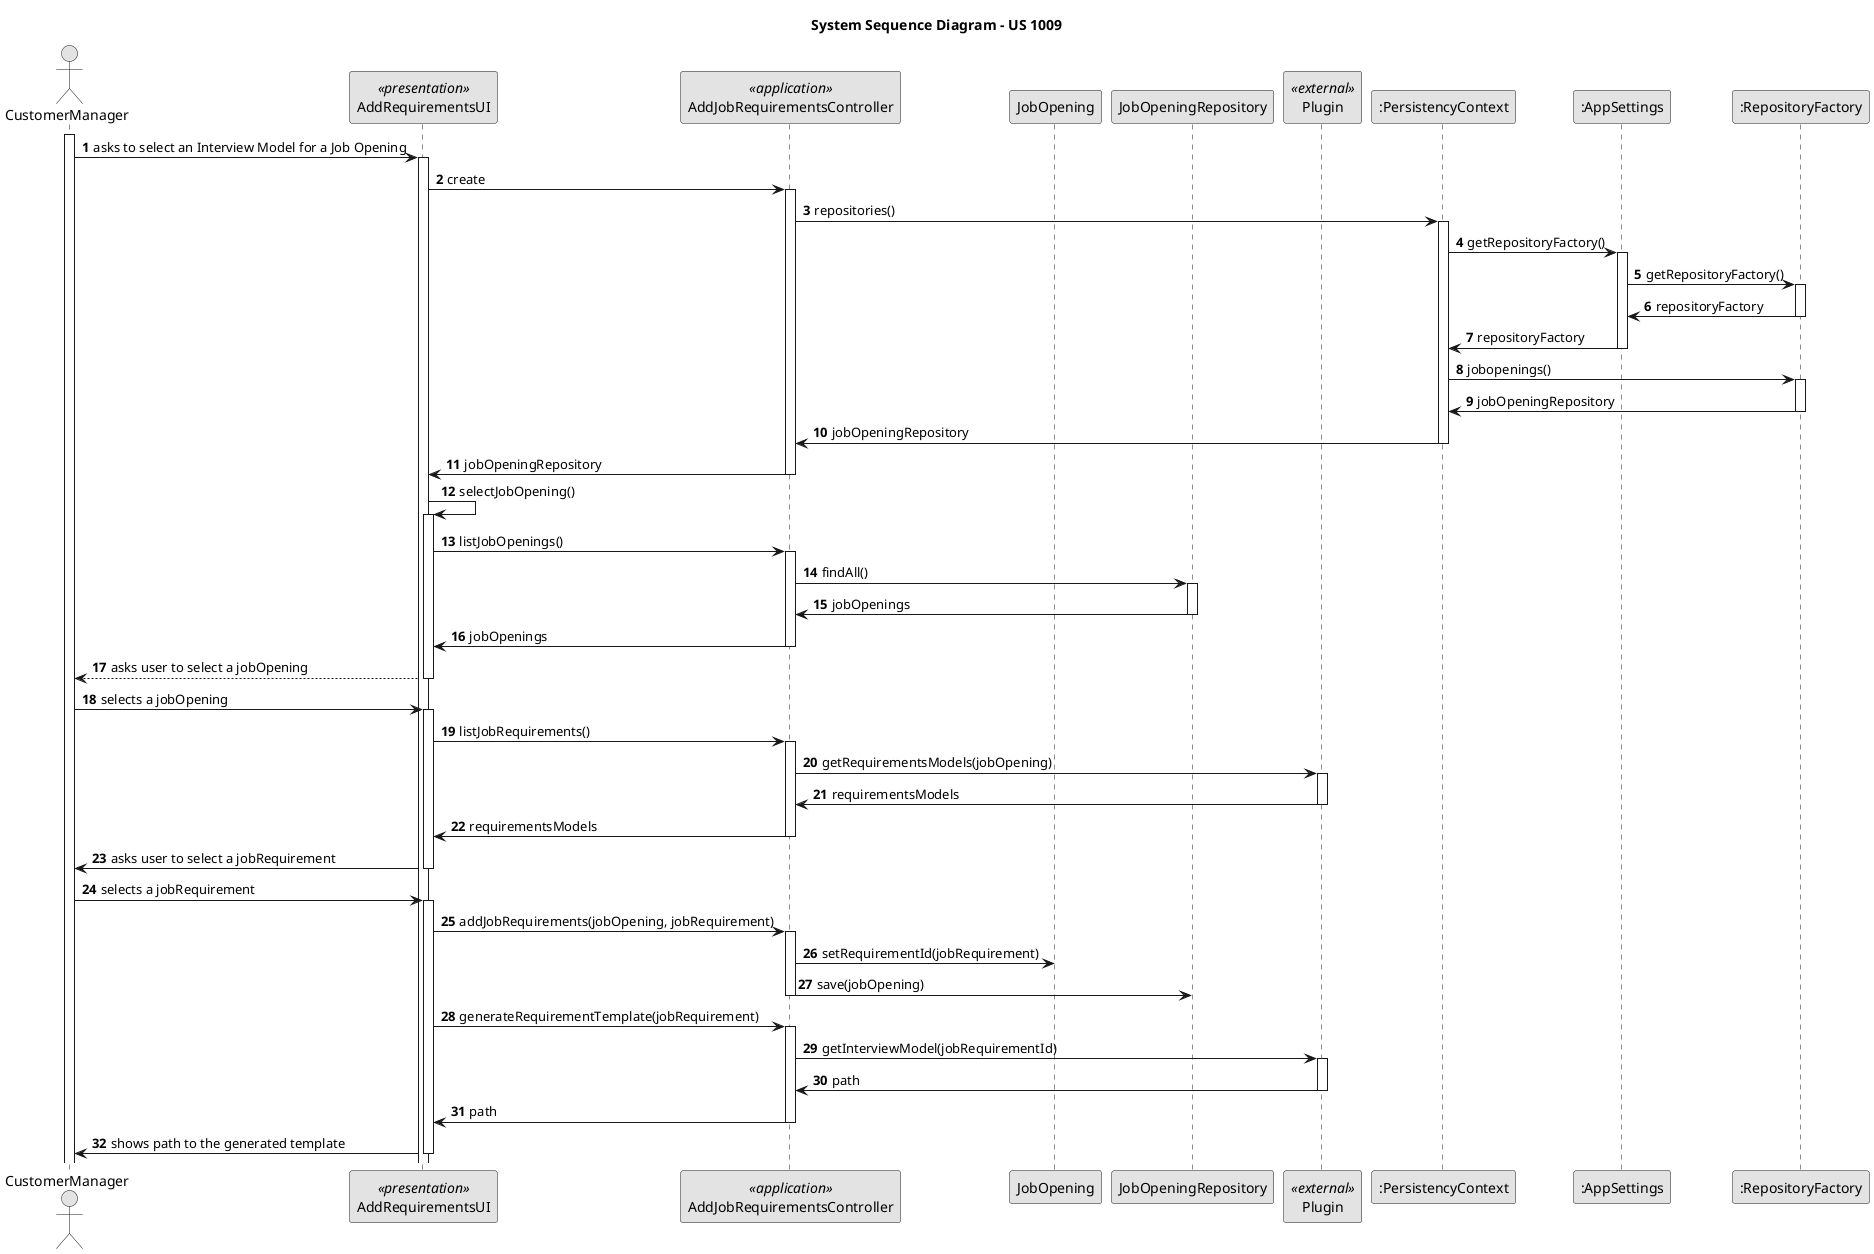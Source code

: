 @startuml
skinparam monochrome true
skinparam packageStyle rectangle
skinparam shadowing false

autonumber

title System Sequence Diagram - US 1009

'hide footbox
actor CustomerManager as Actor
participant AddRequirementsUI as UI <<presentation>>
participant AddJobRequirementsController as Controller <<application>>
participant JobOpening as JobOpening
participant JobOpeningRepository as JobOpeningRepository
participant Plugin as plugin <<external>>

participant ":PersistencyContext" as PC
participant ":AppSettings" as APPS
participant ":RepositoryFactory" as RF


activate Actor

    Actor -> UI: asks to select an Interview Model for a Job Opening
    activate UI

    UI -> Controller: create
    activate Controller

        Controller -> PC : repositories()
        activate PC

        PC -> APPS : getRepositoryFactory()
        activate APPS

        APPS -> RF : getRepositoryFactory()
        activate RF

        RF -> APPS : repositoryFactory
        deactivate RF

        APPS -> PC : repositoryFactory
        deactivate APPS

        PC -> RF : jobopenings()
        activate RF

        RF -> PC : jobOpeningRepository
        deactivate RF

        PC -> Controller : jobOpeningRepository
        deactivate PC

        Controller -> UI : jobOpeningRepository
    deactivate Controller

    UI -> UI: selectJobOpening()
    activate UI

        UI -> Controller: listJobOpenings()
        activate Controller

            Controller -> JobOpeningRepository : findAll()
            activate JobOpeningRepository

            JobOpeningRepository -> Controller : jobOpenings
            deactivate JobOpeningRepository

            Controller -> UI : jobOpenings
        deactivate Controller

        UI --> Actor : asks user to select a jobOpening
    deactivate UI

    Actor -> UI : selects a jobOpening
    activate UI

    UI -> Controller : listJobRequirements()
    activate Controller

        Controller -> plugin : getRequirementsModels(jobOpening)
        activate plugin

        plugin -> Controller : requirementsModels
        deactivate plugin

        Controller -> UI : requirementsModels
    deactivate Controller

   UI -> Actor : asks user to select a jobRequirement
    deactivate UI

   Actor -> UI : selects a jobRequirement
    activate UI

   UI -> Controller : addJobRequirements(jobOpening, jobRequirement)
   activate Controller

   Controller -> JobOpening : setRequirementId(jobRequirement)
   Controller -> JobOpeningRepository : save(jobOpening)
   deactivate Controller

   UI -> Controller : generateRequirementTemplate(jobRequirement)
   activate Controller

   Controller -> plugin : getInterviewModel(jobRequirementId)
   activate plugin

   plugin -> Controller : path
   deactivate plugin

   Controller -> UI : path
   deactivate Controller

    UI -> Actor : shows path to the generated template
    deactivate UI




    

@enduml
